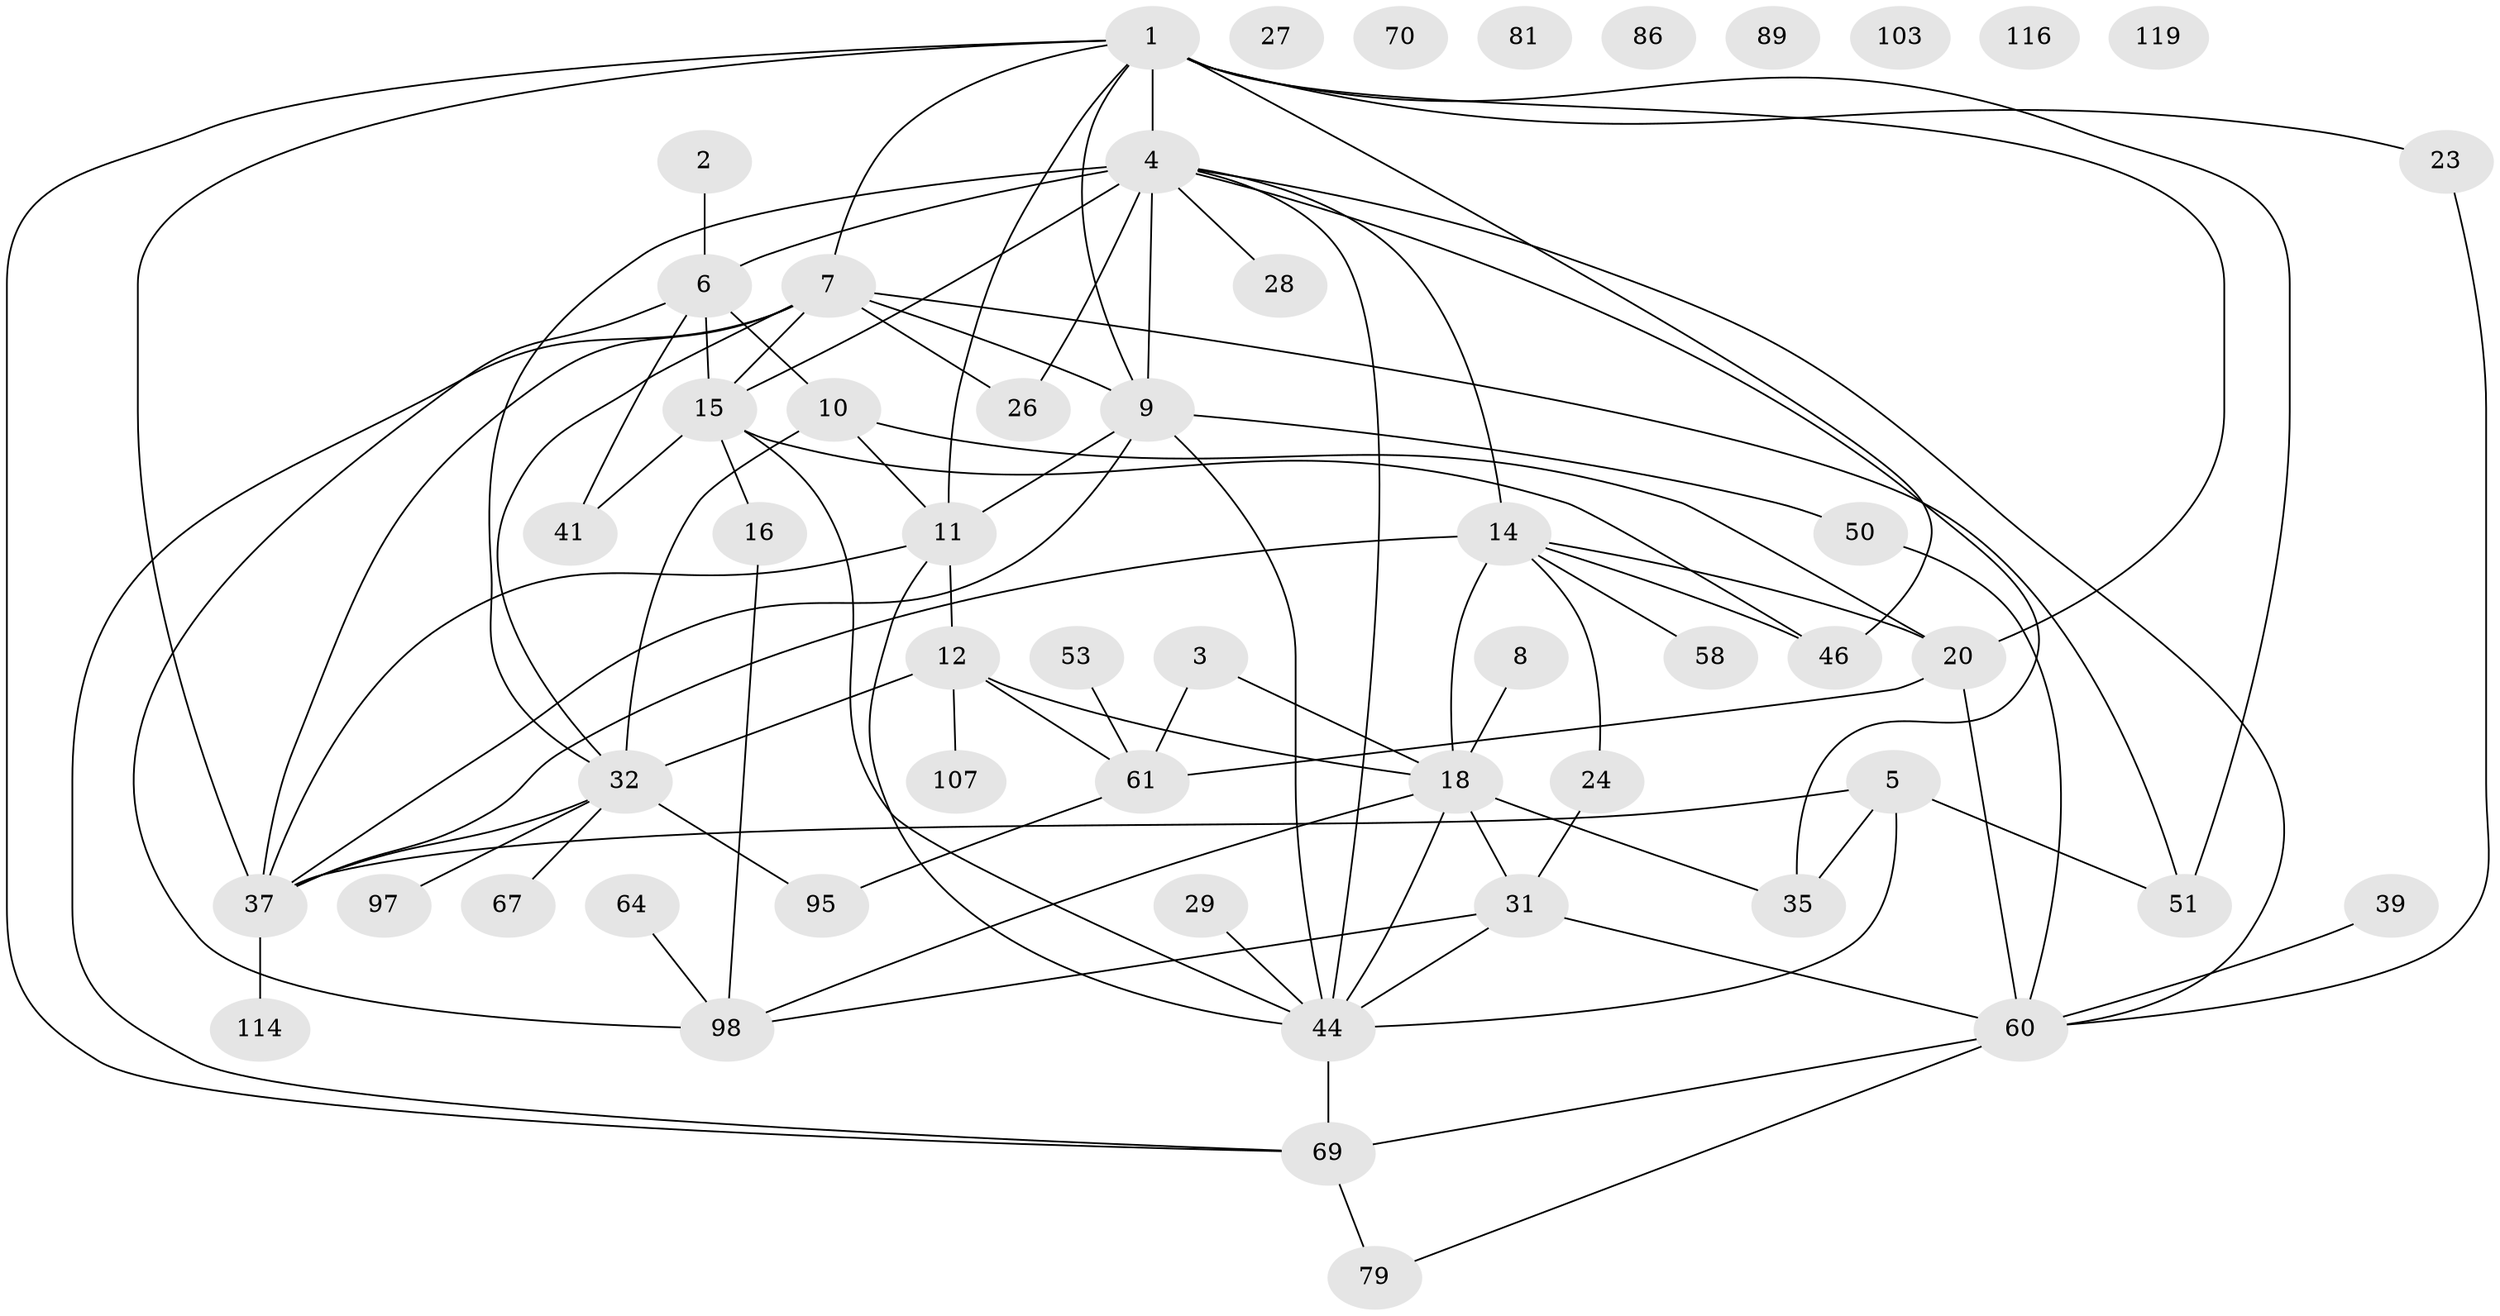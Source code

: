 // original degree distribution, {4: 0.12195121951219512, 1: 0.15447154471544716, 3: 0.25203252032520324, 2: 0.2682926829268293, 5: 0.06504065040650407, 6: 0.04878048780487805, 0: 0.06504065040650407, 8: 0.008130081300813009, 7: 0.016260162601626018}
// Generated by graph-tools (version 1.1) at 2025/16/03/04/25 18:16:38]
// undirected, 53 vertices, 90 edges
graph export_dot {
graph [start="1"]
  node [color=gray90,style=filled];
  1 [super="+47"];
  2;
  3 [super="+75+120"];
  4 [super="+45+59+49"];
  5 [super="+72+73"];
  6 [super="+113+105"];
  7 [super="+56+33"];
  8;
  9 [super="+13+115"];
  10 [super="+52"];
  11 [super="+112"];
  12 [super="+65"];
  14 [super="+40+17"];
  15 [super="+19"];
  16;
  18 [super="+122+87+43"];
  20 [super="+36+110+21+22"];
  23 [super="+42"];
  24 [super="+25"];
  26 [super="+30"];
  27;
  28 [super="+34"];
  29;
  31 [super="+100"];
  32 [super="+66+55"];
  35 [super="+74"];
  37 [super="+38"];
  39 [super="+62"];
  41 [super="+91"];
  44 [super="+99+82"];
  46 [super="+57"];
  50;
  51;
  53;
  58;
  60 [super="+68"];
  61 [super="+108+94"];
  64 [super="+76"];
  67;
  69 [super="+117"];
  70;
  79 [super="+111"];
  81;
  86;
  89;
  95;
  97;
  98 [super="+102"];
  103;
  107;
  114;
  116;
  119;
  1 -- 7;
  1 -- 23;
  1 -- 4 [weight=3];
  1 -- 37;
  1 -- 69;
  1 -- 9;
  1 -- 11;
  1 -- 46;
  1 -- 51;
  1 -- 20;
  2 -- 6;
  3 -- 18;
  3 -- 61 [weight=2];
  4 -- 26;
  4 -- 60;
  4 -- 15 [weight=2];
  4 -- 14;
  4 -- 44;
  4 -- 35;
  4 -- 6;
  4 -- 9;
  4 -- 32;
  4 -- 28;
  5 -- 44;
  5 -- 37;
  5 -- 35;
  5 -- 51;
  6 -- 10;
  6 -- 15;
  6 -- 41;
  6 -- 98;
  7 -- 69;
  7 -- 26;
  7 -- 51;
  7 -- 32;
  7 -- 9;
  7 -- 37;
  7 -- 15;
  8 -- 18;
  9 -- 37;
  9 -- 50;
  9 -- 11;
  9 -- 44;
  10 -- 32;
  10 -- 11;
  10 -- 20;
  11 -- 12;
  11 -- 44;
  11 -- 37 [weight=2];
  12 -- 107;
  12 -- 18;
  12 -- 61;
  12 -- 32;
  14 -- 37;
  14 -- 24;
  14 -- 46;
  14 -- 58;
  14 -- 20;
  14 -- 18 [weight=2];
  15 -- 16;
  15 -- 41;
  15 -- 46;
  15 -- 44;
  16 -- 98;
  18 -- 44;
  18 -- 98;
  18 -- 35;
  18 -- 31;
  20 -- 60;
  20 -- 61;
  23 -- 60;
  24 -- 31;
  29 -- 44;
  31 -- 44;
  31 -- 60;
  31 -- 98;
  32 -- 97;
  32 -- 67;
  32 -- 95;
  32 -- 37;
  37 -- 114;
  39 -- 60;
  44 -- 69;
  50 -- 60;
  53 -- 61;
  60 -- 69;
  60 -- 79;
  61 -- 95;
  64 -- 98;
  69 -- 79;
}
